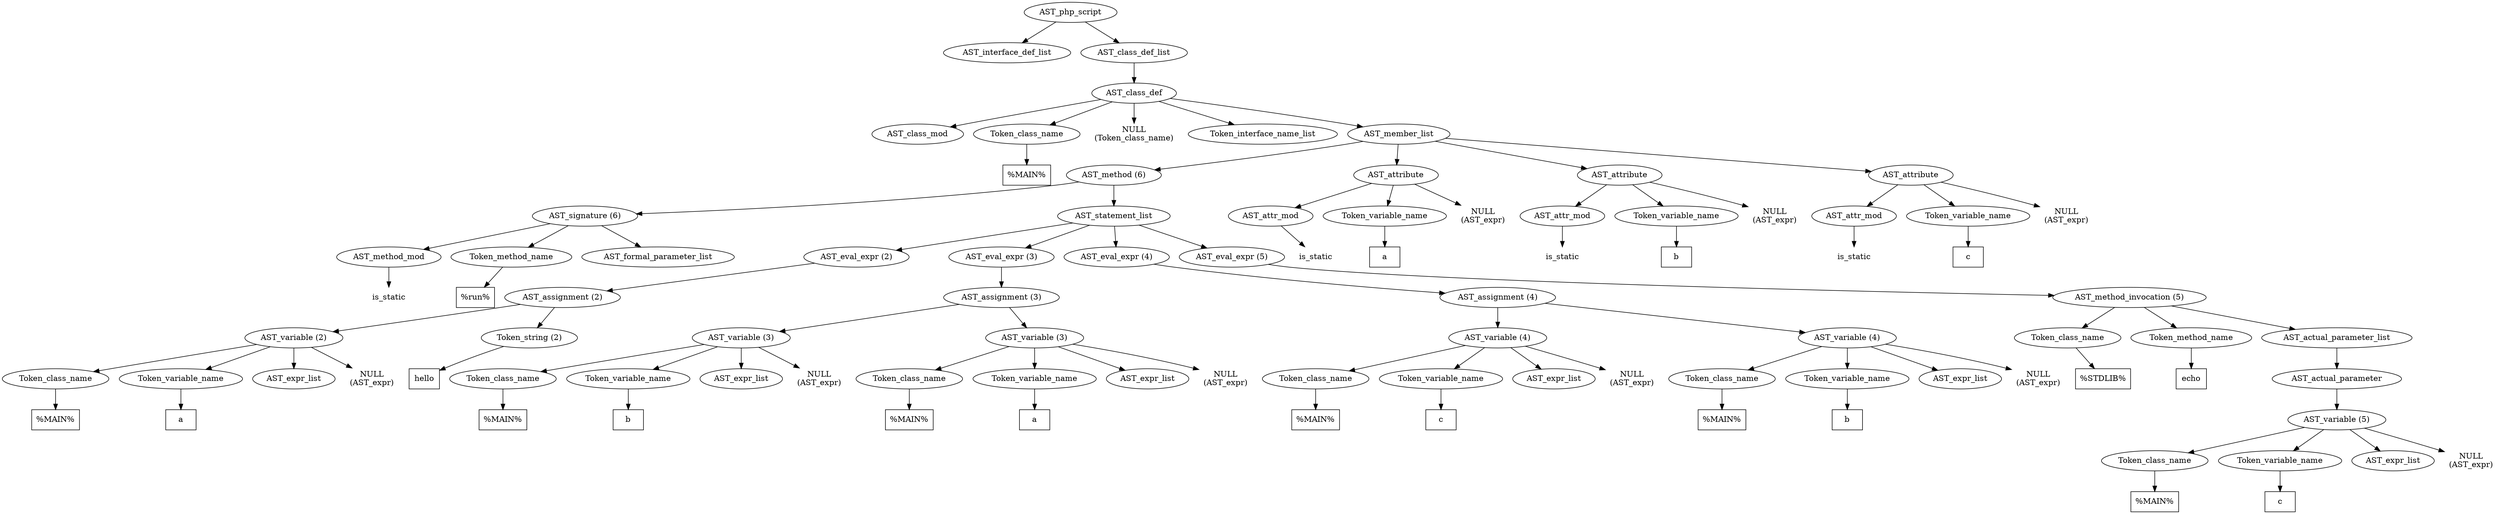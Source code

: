 /*
 * AST in dot format generated by phc -- the PHP compiler
 */

digraph AST {
node_0 [label="AST_php_script"];
node_1 [label="AST_interface_def_list"];
node_2 [label="AST_class_def_list"];
node_3 [label="AST_class_def"];
node_4 [label="AST_class_mod"];
node_5 [label="Token_class_name"];
node_6 [label="%MAIN%", shape=box]
node_5 -> node_6;
node_7 [label="NULL\n(Token_class_name)", shape=plaintext]
node_8 [label="Token_interface_name_list"];
node_9 [label="AST_member_list"];
node_10 [label="AST_method (6)"];
node_11 [label="AST_signature (6)"];
node_12 [label="AST_method_mod"];
node_13 [label="is_static", shape=plaintext]
node_12 -> node_13;
node_14 [label="Token_method_name"];
node_15 [label="%run%", shape=box]
node_14 -> node_15;
node_16 [label="AST_formal_parameter_list"];
node_11 -> node_16;
node_11 -> node_14;
node_11 -> node_12;
node_17 [label="AST_statement_list"];
node_18 [label="AST_eval_expr (2)"];
node_19 [label="AST_assignment (2)"];
node_20 [label="AST_variable (2)"];
node_21 [label="Token_class_name"];
node_22 [label="%MAIN%", shape=box]
node_21 -> node_22;
node_23 [label="Token_variable_name"];
node_24 [label="a", shape=box]
node_23 -> node_24;
node_25 [label="AST_expr_list"];
node_26 [label="NULL\n(AST_expr)", shape=plaintext]
node_20 -> node_26;
node_20 -> node_25;
node_20 -> node_23;
node_20 -> node_21;
node_27 [label="Token_string (2)"];
node_28 [label="hello", shape=box]
node_27 -> node_28;
node_19 -> node_27;
node_19 -> node_20;
node_18 -> node_19;
node_29 [label="AST_eval_expr (3)"];
node_30 [label="AST_assignment (3)"];
node_31 [label="AST_variable (3)"];
node_32 [label="Token_class_name"];
node_33 [label="%MAIN%", shape=box]
node_32 -> node_33;
node_34 [label="Token_variable_name"];
node_35 [label="b", shape=box]
node_34 -> node_35;
node_36 [label="AST_expr_list"];
node_37 [label="NULL\n(AST_expr)", shape=plaintext]
node_31 -> node_37;
node_31 -> node_36;
node_31 -> node_34;
node_31 -> node_32;
node_38 [label="AST_variable (3)"];
node_39 [label="Token_class_name"];
node_40 [label="%MAIN%", shape=box]
node_39 -> node_40;
node_41 [label="Token_variable_name"];
node_42 [label="a", shape=box]
node_41 -> node_42;
node_43 [label="AST_expr_list"];
node_44 [label="NULL\n(AST_expr)", shape=plaintext]
node_38 -> node_44;
node_38 -> node_43;
node_38 -> node_41;
node_38 -> node_39;
node_30 -> node_38;
node_30 -> node_31;
node_29 -> node_30;
node_45 [label="AST_eval_expr (4)"];
node_46 [label="AST_assignment (4)"];
node_47 [label="AST_variable (4)"];
node_48 [label="Token_class_name"];
node_49 [label="%MAIN%", shape=box]
node_48 -> node_49;
node_50 [label="Token_variable_name"];
node_51 [label="c", shape=box]
node_50 -> node_51;
node_52 [label="AST_expr_list"];
node_53 [label="NULL\n(AST_expr)", shape=plaintext]
node_47 -> node_53;
node_47 -> node_52;
node_47 -> node_50;
node_47 -> node_48;
node_54 [label="AST_variable (4)"];
node_55 [label="Token_class_name"];
node_56 [label="%MAIN%", shape=box]
node_55 -> node_56;
node_57 [label="Token_variable_name"];
node_58 [label="b", shape=box]
node_57 -> node_58;
node_59 [label="AST_expr_list"];
node_60 [label="NULL\n(AST_expr)", shape=plaintext]
node_54 -> node_60;
node_54 -> node_59;
node_54 -> node_57;
node_54 -> node_55;
node_46 -> node_54;
node_46 -> node_47;
node_45 -> node_46;
node_61 [label="AST_eval_expr (5)"];
node_62 [label="AST_method_invocation (5)"];
node_63 [label="Token_class_name"];
node_64 [label="%STDLIB%", shape=box]
node_63 -> node_64;
node_65 [label="Token_method_name"];
node_66 [label="echo", shape=box]
node_65 -> node_66;
node_67 [label="AST_actual_parameter_list"];
node_68 [label="AST_actual_parameter"];
node_69 [label="AST_variable (5)"];
node_70 [label="Token_class_name"];
node_71 [label="%MAIN%", shape=box]
node_70 -> node_71;
node_72 [label="Token_variable_name"];
node_73 [label="c", shape=box]
node_72 -> node_73;
node_74 [label="AST_expr_list"];
node_75 [label="NULL\n(AST_expr)", shape=plaintext]
node_69 -> node_75;
node_69 -> node_74;
node_69 -> node_72;
node_69 -> node_70;
node_68 -> node_69;
node_67 -> node_68;
node_62 -> node_67;
node_62 -> node_65;
node_62 -> node_63;
node_61 -> node_62;
node_17 -> node_61;
node_17 -> node_45;
node_17 -> node_29;
node_17 -> node_18;
node_10 -> node_17;
node_10 -> node_11;
node_76 [label="AST_attribute"];
node_77 [label="AST_attr_mod"];
node_78 [label="is_static", shape=plaintext]
node_77 -> node_78;
node_79 [label="Token_variable_name"];
node_80 [label="a", shape=box]
node_79 -> node_80;
node_81 [label="NULL\n(AST_expr)", shape=plaintext]
node_76 -> node_81;
node_76 -> node_79;
node_76 -> node_77;
node_82 [label="AST_attribute"];
node_83 [label="AST_attr_mod"];
node_84 [label="is_static", shape=plaintext]
node_83 -> node_84;
node_85 [label="Token_variable_name"];
node_86 [label="b", shape=box]
node_85 -> node_86;
node_87 [label="NULL\n(AST_expr)", shape=plaintext]
node_82 -> node_87;
node_82 -> node_85;
node_82 -> node_83;
node_88 [label="AST_attribute"];
node_89 [label="AST_attr_mod"];
node_90 [label="is_static", shape=plaintext]
node_89 -> node_90;
node_91 [label="Token_variable_name"];
node_92 [label="c", shape=box]
node_91 -> node_92;
node_93 [label="NULL\n(AST_expr)", shape=plaintext]
node_88 -> node_93;
node_88 -> node_91;
node_88 -> node_89;
node_9 -> node_88;
node_9 -> node_82;
node_9 -> node_76;
node_9 -> node_10;
node_3 -> node_9;
node_3 -> node_8;
node_3 -> node_7;
node_3 -> node_5;
node_3 -> node_4;
node_2 -> node_3;
node_0 -> node_2;
node_0 -> node_1;
}
